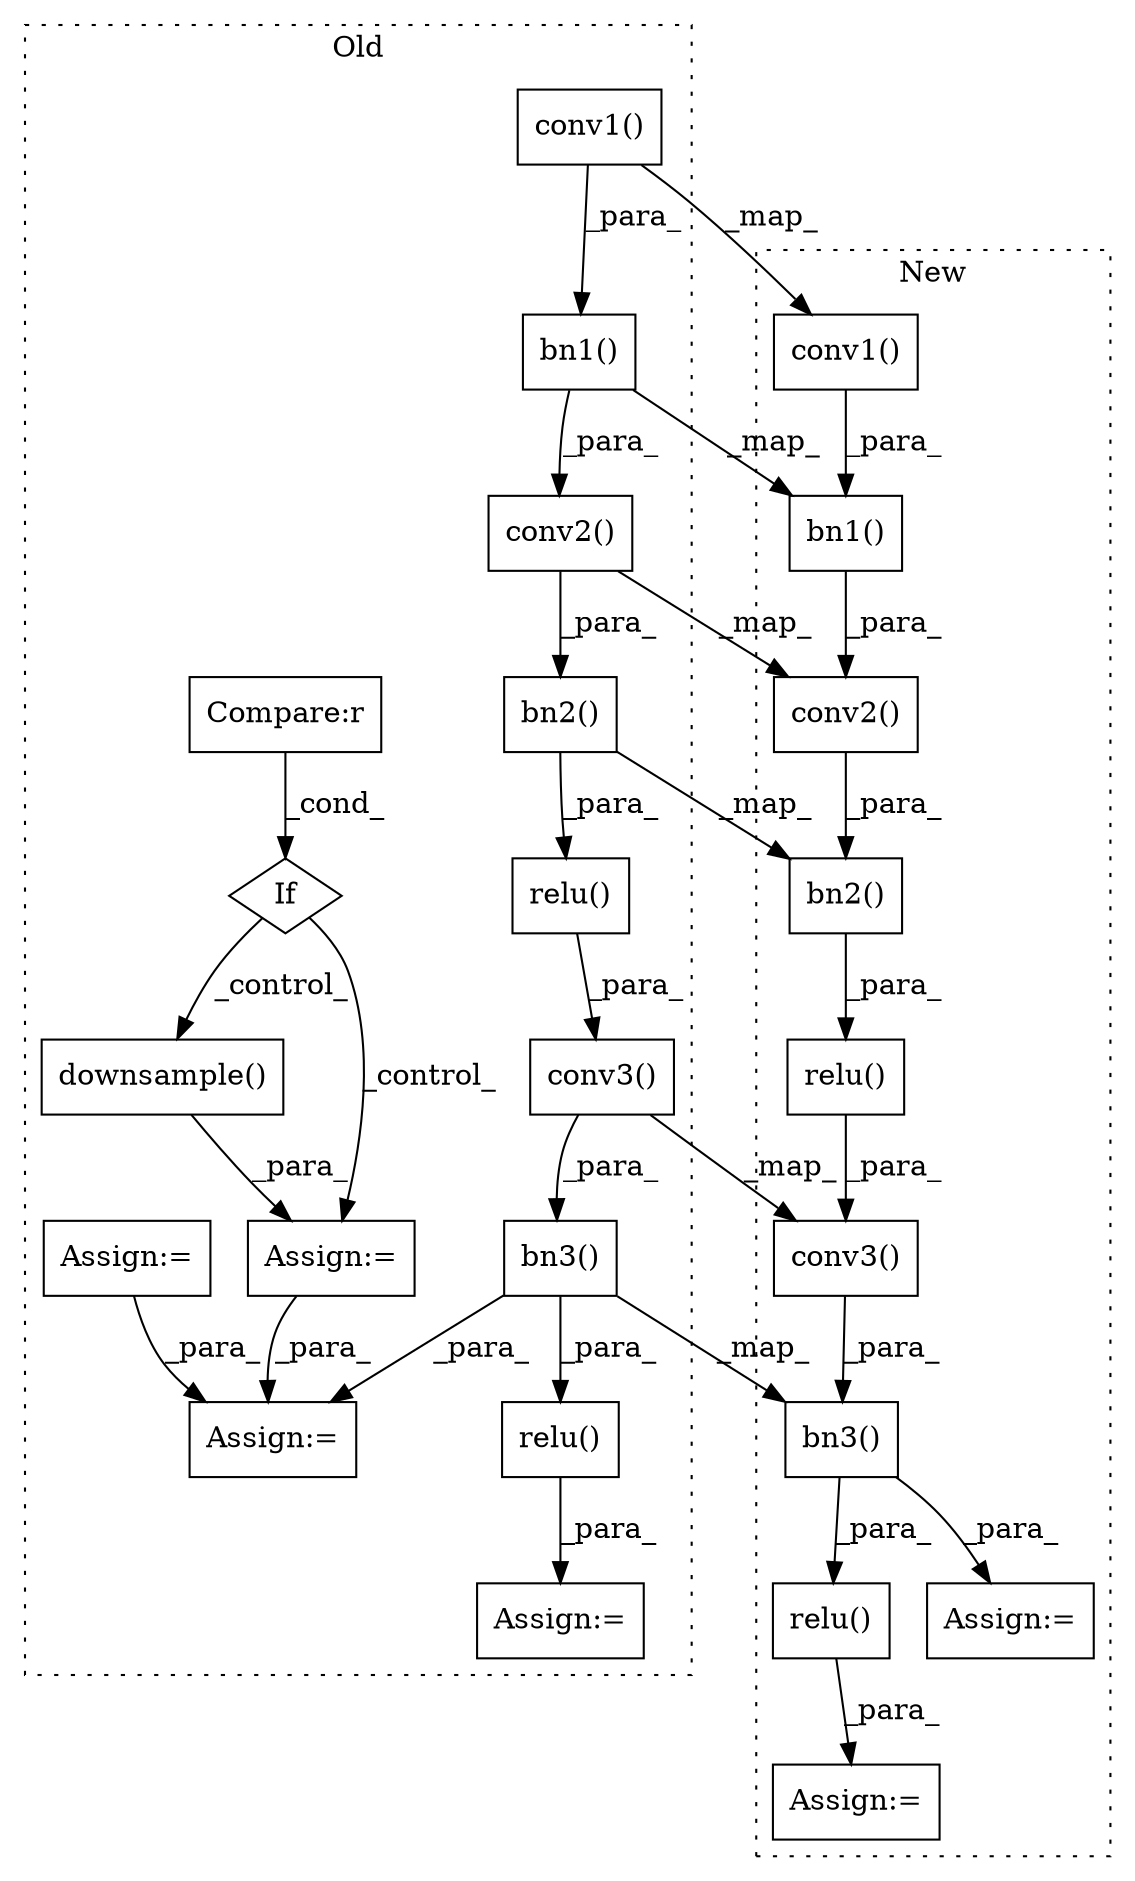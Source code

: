 digraph G {
subgraph cluster0 {
1 [label="bn3()" a="75" s="5118,5130" l="9,1" shape="box"];
5 [label="bn2()" a="75" s="5030,5042" l="9,1" shape="box"];
7 [label="bn1()" a="75" s="4942,4954" l="9,1" shape="box"];
8 [label="Assign:=" a="68" s="5251" l="3" shape="box"];
9 [label="conv2()" a="75" s="5000,5014" l="11,1" shape="box"];
11 [label="relu()" a="75" s="5058,5071" l="10,1" shape="box"];
13 [label="conv1()" a="75" s="4914,4926" l="11,1" shape="box"];
15 [label="conv3()" a="75" s="5088,5102" l="11,1" shape="box"];
17 [label="relu()" a="75" s="5254,5267" l="10,1" shape="box"];
19 [label="Assign:=" a="68" s="5227" l="4" shape="box"];
20 [label="Assign:=" a="68" s="5193" l="3" shape="box"];
21 [label="If" a="96" s="5141" l="3" shape="diamond"];
22 [label="Compare:r" a="40" s="5144" l="27" shape="box"];
23 [label="downsample()" a="75" s="5196,5213" l="16,1" shape="box"];
25 [label="Assign:=" a="68" s="4894" l="3" shape="box"];
label = "Old";
style="dotted";
}
subgraph cluster1 {
2 [label="bn3()" a="75" s="4794,4818" l="9,1" shape="box"];
3 [label="Assign:=" a="68" s="4863" l="3" shape="box"];
4 [label="bn2()" a="75" s="4753,4777" l="9,1" shape="box"];
6 [label="bn1()" a="75" s="4707,4729" l="9,1" shape="box"];
10 [label="conv2()" a="75" s="4762,4776" l="11,1" shape="box"];
12 [label="relu()" a="75" s="4866,4876" l="7,1" shape="box"];
14 [label="conv1()" a="75" s="4716,4728" l="11,1" shape="box"];
16 [label="conv3()" a="75" s="4803,4817" l="11,1" shape="box"];
18 [label="Assign:=" a="68" s="4831" l="4" shape="box"];
24 [label="relu()" a="75" s="4746,4778" l="7,1" shape="box"];
label = "New";
style="dotted";
}
1 -> 2 [label="_map_"];
1 -> 17 [label="_para_"];
1 -> 19 [label="_para_"];
2 -> 18 [label="_para_"];
2 -> 12 [label="_para_"];
4 -> 24 [label="_para_"];
5 -> 11 [label="_para_"];
5 -> 4 [label="_map_"];
6 -> 10 [label="_para_"];
7 -> 6 [label="_map_"];
7 -> 9 [label="_para_"];
9 -> 5 [label="_para_"];
9 -> 10 [label="_map_"];
10 -> 4 [label="_para_"];
11 -> 15 [label="_para_"];
12 -> 3 [label="_para_"];
13 -> 14 [label="_map_"];
13 -> 7 [label="_para_"];
14 -> 6 [label="_para_"];
15 -> 16 [label="_map_"];
15 -> 1 [label="_para_"];
16 -> 2 [label="_para_"];
17 -> 8 [label="_para_"];
20 -> 19 [label="_para_"];
21 -> 23 [label="_control_"];
21 -> 20 [label="_control_"];
22 -> 21 [label="_cond_"];
23 -> 20 [label="_para_"];
24 -> 16 [label="_para_"];
25 -> 19 [label="_para_"];
}